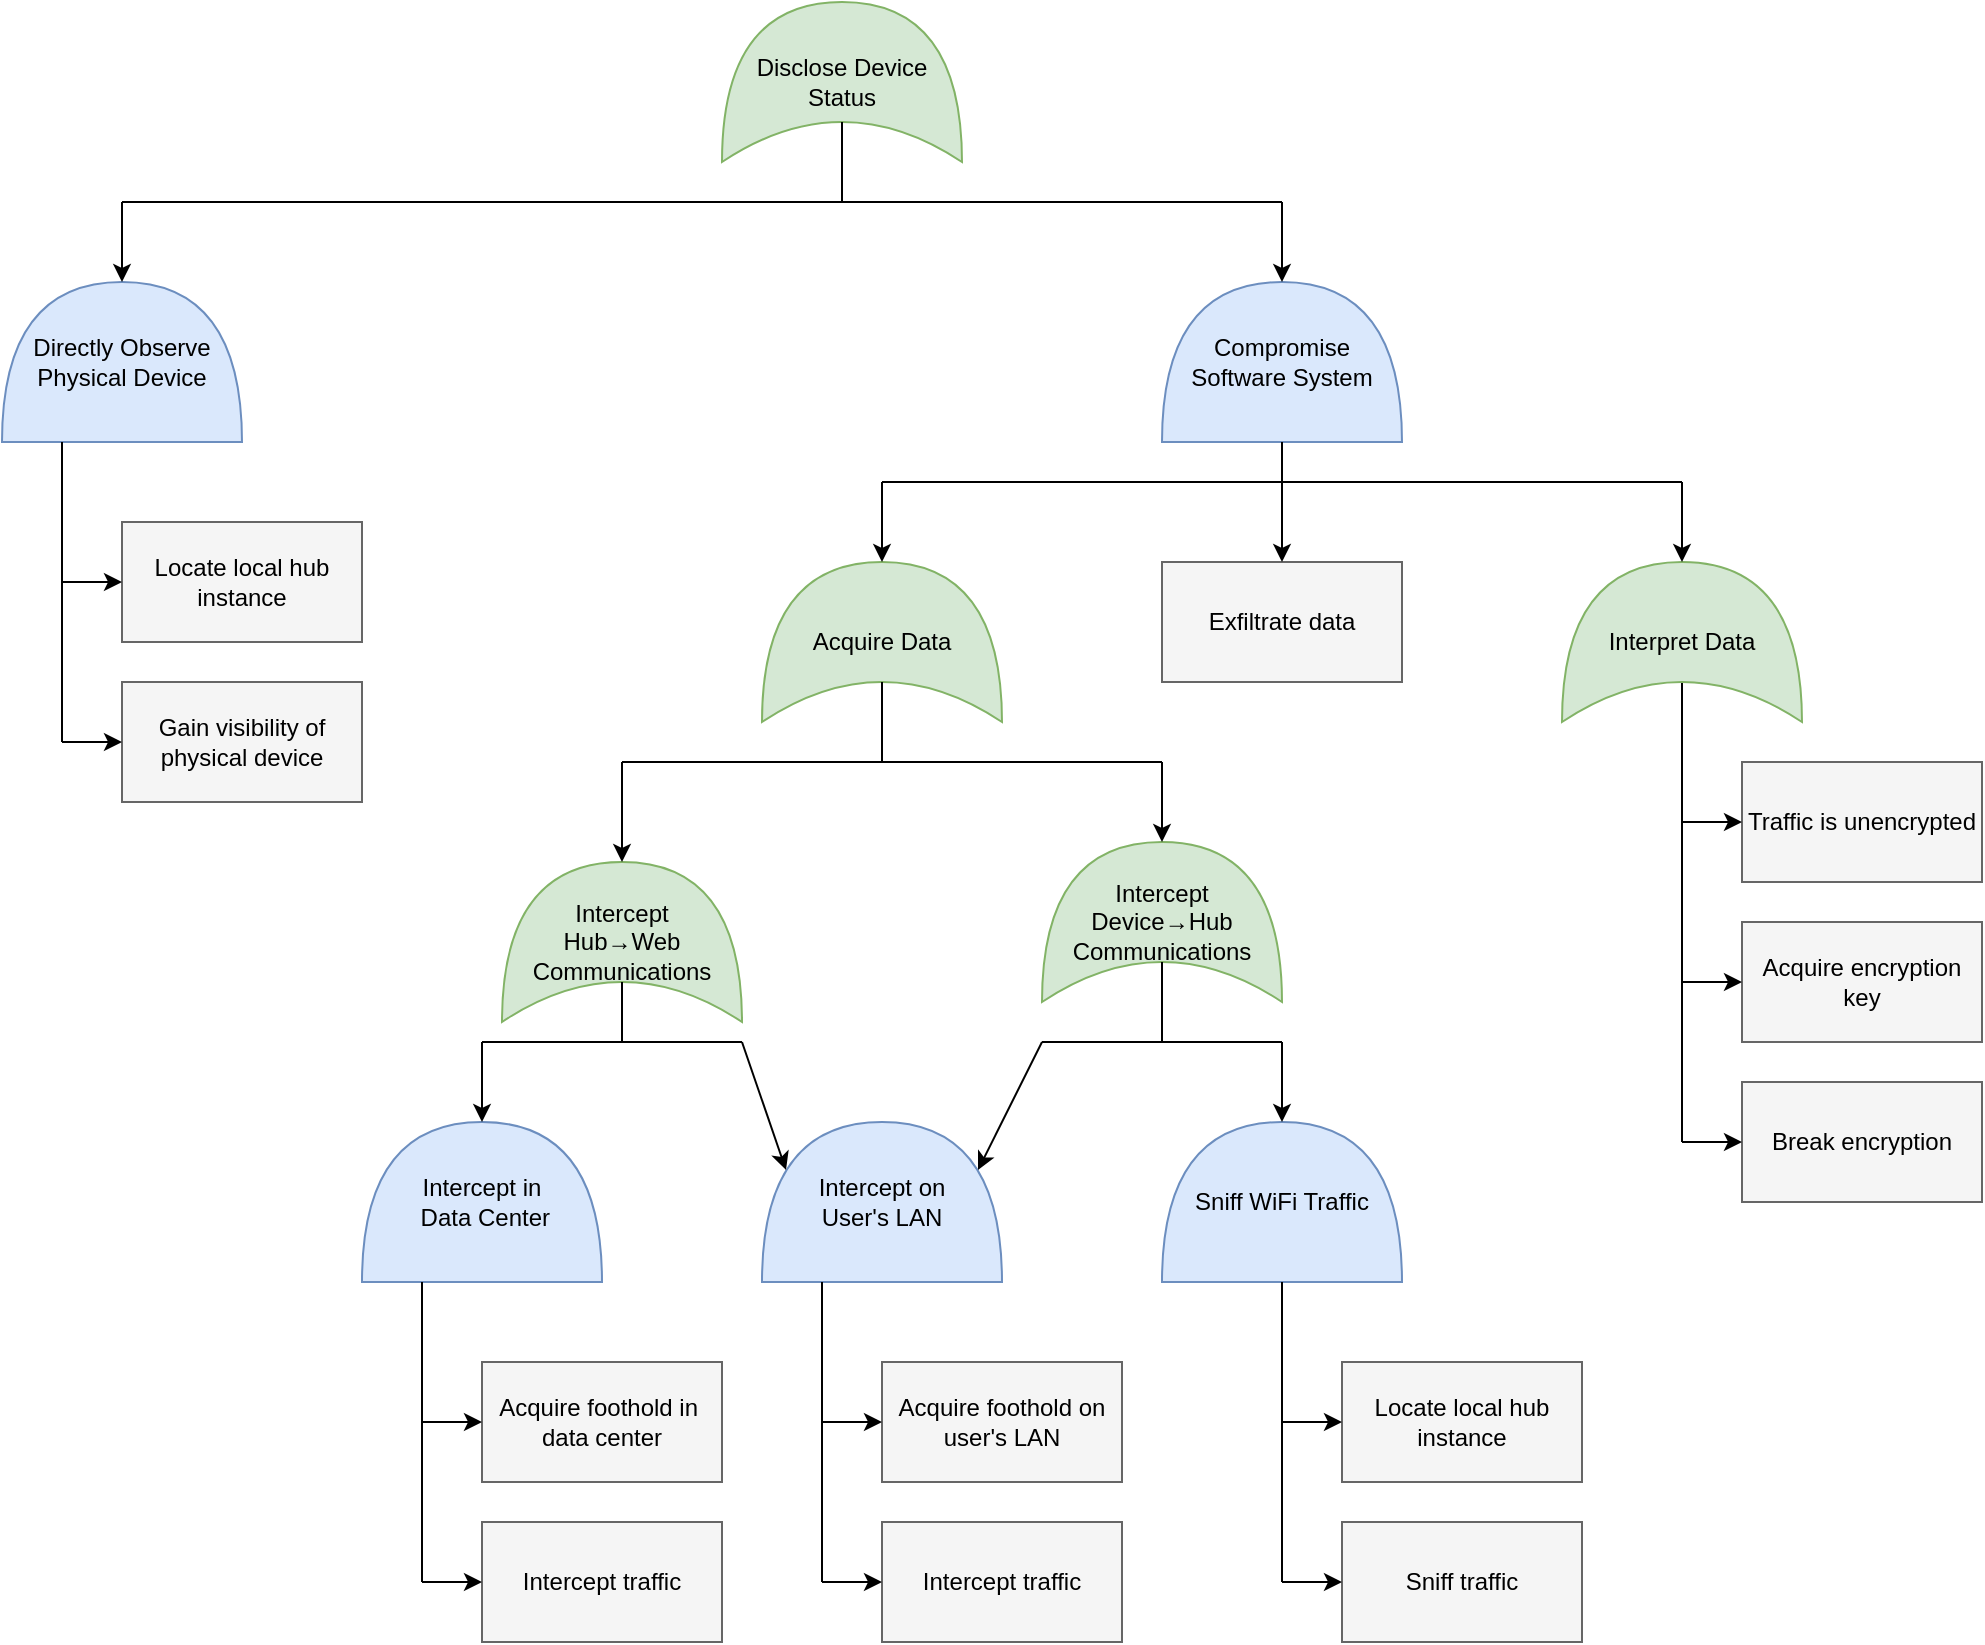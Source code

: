 <mxfile version="26.1.0">
  <diagram id="2neCZO1XrC8-IKCYFb0F" name="Page-1">
    <mxGraphModel dx="1622" dy="634" grid="1" gridSize="10" guides="1" tooltips="1" connect="1" arrows="1" fold="1" page="0" pageScale="1" pageWidth="850" pageHeight="1100" math="0" shadow="0">
      <root>
        <mxCell id="0" />
        <mxCell id="1" parent="0" />
        <mxCell id="PcCRDaLhkMDDwbh5B4F4-1" value="Disclose Device Status" style="shape=xor;whiteSpace=wrap;html=1;fillColor=#d5e8d4;strokeColor=#82b366;direction=north;" parent="1" vertex="1">
          <mxGeometry x="340" y="80" width="120" height="80" as="geometry" />
        </mxCell>
        <mxCell id="PcCRDaLhkMDDwbh5B4F4-4" value="" style="endArrow=none;html=1;entryX=0.25;entryY=0.5;entryDx=0;entryDy=0;entryPerimeter=0;" parent="1" target="PcCRDaLhkMDDwbh5B4F4-1" edge="1">
          <mxGeometry width="50" height="50" relative="1" as="geometry">
            <mxPoint x="400" y="180" as="sourcePoint" />
            <mxPoint x="370" y="180" as="targetPoint" />
          </mxGeometry>
        </mxCell>
        <mxCell id="PcCRDaLhkMDDwbh5B4F4-5" value="" style="endArrow=none;html=1;" parent="1" edge="1">
          <mxGeometry width="50" height="50" relative="1" as="geometry">
            <mxPoint x="40" y="180" as="sourcePoint" />
            <mxPoint x="620" y="180" as="targetPoint" />
          </mxGeometry>
        </mxCell>
        <mxCell id="PcCRDaLhkMDDwbh5B4F4-6" value="Directly Observe Physical Device" style="shape=or;whiteSpace=wrap;html=1;direction=north;fillColor=#dae8fc;strokeColor=#6c8ebf;" parent="1" vertex="1">
          <mxGeometry x="-20" y="220" width="120" height="80" as="geometry" />
        </mxCell>
        <mxCell id="PcCRDaLhkMDDwbh5B4F4-7" value="" style="endArrow=classic;html=1;fontColor=#FF3333;entryX=1;entryY=0.5;entryDx=0;entryDy=0;entryPerimeter=0;" parent="1" target="PcCRDaLhkMDDwbh5B4F4-6" edge="1">
          <mxGeometry width="50" height="50" relative="1" as="geometry">
            <mxPoint x="40" y="180" as="sourcePoint" />
            <mxPoint x="30" y="320" as="targetPoint" />
          </mxGeometry>
        </mxCell>
        <mxCell id="PcCRDaLhkMDDwbh5B4F4-8" value="Locate local hub instance" style="rounded=0;whiteSpace=wrap;html=1;fillColor=#f5f5f5;strokeColor=#666666;" parent="1" vertex="1">
          <mxGeometry x="40" y="340" width="120" height="60" as="geometry" />
        </mxCell>
        <mxCell id="PcCRDaLhkMDDwbh5B4F4-9" value="Gain visibility of physical device" style="rounded=0;whiteSpace=wrap;html=1;fillColor=#f5f5f5;strokeColor=#666666;" parent="1" vertex="1">
          <mxGeometry x="40" y="420" width="120" height="60" as="geometry" />
        </mxCell>
        <mxCell id="PcCRDaLhkMDDwbh5B4F4-10" value="" style="endArrow=none;html=1;entryX=0;entryY=0.25;entryDx=0;entryDy=0;entryPerimeter=0;" parent="1" target="PcCRDaLhkMDDwbh5B4F4-6" edge="1">
          <mxGeometry width="50" height="50" relative="1" as="geometry">
            <mxPoint x="10" y="450" as="sourcePoint" />
            <mxPoint y="310" as="targetPoint" />
          </mxGeometry>
        </mxCell>
        <mxCell id="PcCRDaLhkMDDwbh5B4F4-11" value="" style="endArrow=classic;html=1;fontColor=#FF3333;entryX=0;entryY=0.5;entryDx=0;entryDy=0;" parent="1" target="PcCRDaLhkMDDwbh5B4F4-8" edge="1">
          <mxGeometry width="50" height="50" relative="1" as="geometry">
            <mxPoint x="10" y="370" as="sourcePoint" />
            <mxPoint x="50" y="230.0" as="targetPoint" />
          </mxGeometry>
        </mxCell>
        <mxCell id="PcCRDaLhkMDDwbh5B4F4-12" value="" style="endArrow=classic;html=1;fontColor=#FF3333;entryX=0;entryY=0.5;entryDx=0;entryDy=0;" parent="1" target="PcCRDaLhkMDDwbh5B4F4-9" edge="1">
          <mxGeometry width="50" height="50" relative="1" as="geometry">
            <mxPoint x="10" y="450" as="sourcePoint" />
            <mxPoint x="50" y="380" as="targetPoint" />
          </mxGeometry>
        </mxCell>
        <mxCell id="PcCRDaLhkMDDwbh5B4F4-13" value="Intercept&lt;br&gt;Hub&lt;span class=&quot;js-about-item-abstr&quot;&gt;→&lt;/span&gt;Web Communications" style="shape=xor;whiteSpace=wrap;html=1;fillColor=#d5e8d4;strokeColor=#82b366;direction=north;" parent="1" vertex="1">
          <mxGeometry x="230" y="510" width="120" height="80" as="geometry" />
        </mxCell>
        <mxCell id="PcCRDaLhkMDDwbh5B4F4-14" value="Intercept&lt;br&gt;Device&lt;span class=&quot;js-about-item-abstr&quot;&gt;→Hub&lt;br&gt;&lt;/span&gt;Communications" style="shape=xor;whiteSpace=wrap;html=1;fillColor=#d5e8d4;strokeColor=#82b366;direction=north;" parent="1" vertex="1">
          <mxGeometry x="500" y="500" width="120" height="80" as="geometry" />
        </mxCell>
        <mxCell id="PcCRDaLhkMDDwbh5B4F4-16" value="Intercept on&lt;br&gt;User&#39;s LAN" style="shape=or;whiteSpace=wrap;html=1;direction=north;fillColor=#dae8fc;strokeColor=#6c8ebf;" parent="1" vertex="1">
          <mxGeometry x="360" y="640" width="120" height="80" as="geometry" />
        </mxCell>
        <mxCell id="PcCRDaLhkMDDwbh5B4F4-17" value="Intercept in&lt;br&gt;&amp;nbsp;Data Center" style="shape=or;whiteSpace=wrap;html=1;direction=north;fillColor=#dae8fc;strokeColor=#6c8ebf;" parent="1" vertex="1">
          <mxGeometry x="160" y="640" width="120" height="80" as="geometry" />
        </mxCell>
        <mxCell id="PcCRDaLhkMDDwbh5B4F4-19" value="Sniff WiFi Traffic" style="shape=or;whiteSpace=wrap;html=1;direction=north;fillColor=#dae8fc;strokeColor=#6c8ebf;" parent="1" vertex="1">
          <mxGeometry x="560" y="640" width="120" height="80" as="geometry" />
        </mxCell>
        <mxCell id="PcCRDaLhkMDDwbh5B4F4-20" value="" style="endArrow=classic;html=1;fontColor=#FF3333;entryX=1;entryY=0.5;entryDx=0;entryDy=0;entryPerimeter=0;" parent="1" target="PcCRDaLhkMDDwbh5B4F4-13" edge="1">
          <mxGeometry width="50" height="50" relative="1" as="geometry">
            <mxPoint x="290" y="460" as="sourcePoint" />
            <mxPoint x="-70" y="510.0" as="targetPoint" />
          </mxGeometry>
        </mxCell>
        <mxCell id="PcCRDaLhkMDDwbh5B4F4-21" value="" style="endArrow=classic;html=1;fontColor=#FF3333;entryX=1;entryY=0.5;entryDx=0;entryDy=0;entryPerimeter=0;" parent="1" target="PcCRDaLhkMDDwbh5B4F4-14" edge="1">
          <mxGeometry width="50" height="50" relative="1" as="geometry">
            <mxPoint x="560" y="460" as="sourcePoint" />
            <mxPoint x="-60" y="520.0" as="targetPoint" />
          </mxGeometry>
        </mxCell>
        <mxCell id="PcCRDaLhkMDDwbh5B4F4-22" value="" style="endArrow=none;html=1;entryX=0.25;entryY=0.5;entryDx=0;entryDy=0;entryPerimeter=0;" parent="1" target="PcCRDaLhkMDDwbh5B4F4-13" edge="1">
          <mxGeometry width="50" height="50" relative="1" as="geometry">
            <mxPoint x="290" y="600" as="sourcePoint" />
            <mxPoint x="240.0" y="590" as="targetPoint" />
          </mxGeometry>
        </mxCell>
        <mxCell id="PcCRDaLhkMDDwbh5B4F4-23" value="" style="endArrow=none;html=1;entryX=0.25;entryY=0.5;entryDx=0;entryDy=0;entryPerimeter=0;" parent="1" target="PcCRDaLhkMDDwbh5B4F4-14" edge="1">
          <mxGeometry width="50" height="50" relative="1" as="geometry">
            <mxPoint x="560" y="600" as="sourcePoint" />
            <mxPoint x="240.0" y="570" as="targetPoint" />
          </mxGeometry>
        </mxCell>
        <mxCell id="PcCRDaLhkMDDwbh5B4F4-24" value="" style="endArrow=none;html=1;" parent="1" edge="1">
          <mxGeometry width="50" height="50" relative="1" as="geometry">
            <mxPoint x="220" y="600" as="sourcePoint" />
            <mxPoint x="350" y="600" as="targetPoint" />
          </mxGeometry>
        </mxCell>
        <mxCell id="PcCRDaLhkMDDwbh5B4F4-25" value="" style="endArrow=none;html=1;" parent="1" edge="1">
          <mxGeometry width="50" height="50" relative="1" as="geometry">
            <mxPoint x="500" y="600" as="sourcePoint" />
            <mxPoint x="620" y="600" as="targetPoint" />
          </mxGeometry>
        </mxCell>
        <mxCell id="PcCRDaLhkMDDwbh5B4F4-28" value="" style="endArrow=classic;html=1;fontColor=#FF3333;entryX=0.7;entryY=0.9;entryDx=0;entryDy=0;entryPerimeter=0;" parent="1" target="PcCRDaLhkMDDwbh5B4F4-16" edge="1">
          <mxGeometry width="50" height="50" relative="1" as="geometry">
            <mxPoint x="500" y="600" as="sourcePoint" />
            <mxPoint x="510" y="664" as="targetPoint" />
          </mxGeometry>
        </mxCell>
        <mxCell id="PcCRDaLhkMDDwbh5B4F4-29" value="" style="endArrow=classic;html=1;fontColor=#FF3333;entryX=1;entryY=0.5;entryDx=0;entryDy=0;entryPerimeter=0;" parent="1" target="PcCRDaLhkMDDwbh5B4F4-19" edge="1">
          <mxGeometry width="50" height="50" relative="1" as="geometry">
            <mxPoint x="620" y="600" as="sourcePoint" />
            <mxPoint x="180" y="670" as="targetPoint" />
          </mxGeometry>
        </mxCell>
        <mxCell id="p0aZqe9GGIDoehT3jHg7-1" value="Acquire foothold on user&#39;s LAN" style="rounded=0;whiteSpace=wrap;html=1;fillColor=#f5f5f5;strokeColor=#666666;" parent="1" vertex="1">
          <mxGeometry x="420" y="760" width="120" height="60" as="geometry" />
        </mxCell>
        <mxCell id="p0aZqe9GGIDoehT3jHg7-2" value="Intercept traffic" style="rounded=0;whiteSpace=wrap;html=1;fillColor=#f5f5f5;strokeColor=#666666;" parent="1" vertex="1">
          <mxGeometry x="420" y="840" width="120" height="60" as="geometry" />
        </mxCell>
        <mxCell id="p0aZqe9GGIDoehT3jHg7-3" value="" style="endArrow=none;html=1;entryX=0;entryY=0.25;entryDx=0;entryDy=0;entryPerimeter=0;" parent="1" target="PcCRDaLhkMDDwbh5B4F4-16" edge="1">
          <mxGeometry width="50" height="50" relative="1" as="geometry">
            <mxPoint x="390" y="870" as="sourcePoint" />
            <mxPoint x="390" y="720" as="targetPoint" />
          </mxGeometry>
        </mxCell>
        <mxCell id="p0aZqe9GGIDoehT3jHg7-4" value="" style="endArrow=classic;html=1;fontColor=#FF3333;entryX=0;entryY=0.5;entryDx=0;entryDy=0;" parent="1" target="p0aZqe9GGIDoehT3jHg7-1" edge="1">
          <mxGeometry width="50" height="50" relative="1" as="geometry">
            <mxPoint x="390" y="790" as="sourcePoint" />
            <mxPoint x="430" y="650.0" as="targetPoint" />
          </mxGeometry>
        </mxCell>
        <mxCell id="p0aZqe9GGIDoehT3jHg7-5" value="" style="endArrow=classic;html=1;fontColor=#FF3333;entryX=0;entryY=0.5;entryDx=0;entryDy=0;" parent="1" target="p0aZqe9GGIDoehT3jHg7-2" edge="1">
          <mxGeometry width="50" height="50" relative="1" as="geometry">
            <mxPoint x="390" y="870" as="sourcePoint" />
            <mxPoint x="430" y="800" as="targetPoint" />
          </mxGeometry>
        </mxCell>
        <mxCell id="p0aZqe9GGIDoehT3jHg7-6" value="Acquire foothold in&amp;nbsp; data center" style="rounded=0;whiteSpace=wrap;html=1;fillColor=#f5f5f5;strokeColor=#666666;" parent="1" vertex="1">
          <mxGeometry x="220" y="760" width="120" height="60" as="geometry" />
        </mxCell>
        <mxCell id="p0aZqe9GGIDoehT3jHg7-7" value="Intercept traffic" style="rounded=0;whiteSpace=wrap;html=1;fillColor=#f5f5f5;strokeColor=#666666;" parent="1" vertex="1">
          <mxGeometry x="220" y="840" width="120" height="60" as="geometry" />
        </mxCell>
        <mxCell id="p0aZqe9GGIDoehT3jHg7-8" value="" style="endArrow=none;html=1;entryX=0;entryY=0.25;entryDx=0;entryDy=0;entryPerimeter=0;" parent="1" target="PcCRDaLhkMDDwbh5B4F4-17" edge="1">
          <mxGeometry width="50" height="50" relative="1" as="geometry">
            <mxPoint x="190" y="870" as="sourcePoint" />
            <mxPoint x="190" y="720" as="targetPoint" />
          </mxGeometry>
        </mxCell>
        <mxCell id="p0aZqe9GGIDoehT3jHg7-9" value="" style="endArrow=classic;html=1;fontColor=#FF3333;entryX=0;entryY=0.5;entryDx=0;entryDy=0;" parent="1" target="p0aZqe9GGIDoehT3jHg7-6" edge="1">
          <mxGeometry width="50" height="50" relative="1" as="geometry">
            <mxPoint x="190" y="790" as="sourcePoint" />
            <mxPoint x="230" y="650.0" as="targetPoint" />
          </mxGeometry>
        </mxCell>
        <mxCell id="p0aZqe9GGIDoehT3jHg7-10" value="" style="endArrow=classic;html=1;fontColor=#FF3333;entryX=0;entryY=0.5;entryDx=0;entryDy=0;" parent="1" target="p0aZqe9GGIDoehT3jHg7-7" edge="1">
          <mxGeometry width="50" height="50" relative="1" as="geometry">
            <mxPoint x="190" y="870" as="sourcePoint" />
            <mxPoint x="230" y="800" as="targetPoint" />
          </mxGeometry>
        </mxCell>
        <mxCell id="p0aZqe9GGIDoehT3jHg7-16" value="Traffic is unencrypted" style="rounded=0;whiteSpace=wrap;html=1;fillColor=#f5f5f5;strokeColor=#666666;" parent="1" vertex="1">
          <mxGeometry x="850" y="460" width="120" height="60" as="geometry" />
        </mxCell>
        <mxCell id="p0aZqe9GGIDoehT3jHg7-17" value="Acquire encryption key" style="rounded=0;whiteSpace=wrap;html=1;fillColor=#f5f5f5;strokeColor=#666666;" parent="1" vertex="1">
          <mxGeometry x="850" y="540" width="120" height="60" as="geometry" />
        </mxCell>
        <mxCell id="p0aZqe9GGIDoehT3jHg7-18" value="" style="endArrow=none;html=1;entryX=0.25;entryY=0.5;entryDx=0;entryDy=0;entryPerimeter=0;" parent="1" target="p0aZqe9GGIDoehT3jHg7-27" edge="1">
          <mxGeometry width="50" height="50" relative="1" as="geometry">
            <mxPoint x="820" y="650" as="sourcePoint" />
            <mxPoint x="820" y="420" as="targetPoint" />
          </mxGeometry>
        </mxCell>
        <mxCell id="p0aZqe9GGIDoehT3jHg7-19" value="" style="endArrow=classic;html=1;fontColor=#FF3333;entryX=0;entryY=0.5;entryDx=0;entryDy=0;" parent="1" target="p0aZqe9GGIDoehT3jHg7-16" edge="1">
          <mxGeometry width="50" height="50" relative="1" as="geometry">
            <mxPoint x="820" y="490" as="sourcePoint" />
            <mxPoint x="860" y="350.0" as="targetPoint" />
          </mxGeometry>
        </mxCell>
        <mxCell id="p0aZqe9GGIDoehT3jHg7-20" value="" style="endArrow=classic;html=1;fontColor=#FF3333;entryX=0;entryY=0.5;entryDx=0;entryDy=0;" parent="1" target="p0aZqe9GGIDoehT3jHg7-17" edge="1">
          <mxGeometry width="50" height="50" relative="1" as="geometry">
            <mxPoint x="820" y="570" as="sourcePoint" />
            <mxPoint x="860" y="500" as="targetPoint" />
          </mxGeometry>
        </mxCell>
        <mxCell id="p0aZqe9GGIDoehT3jHg7-24" value="Compromise&lt;br&gt;Software System" style="shape=or;whiteSpace=wrap;html=1;direction=north;fillColor=#dae8fc;strokeColor=#6c8ebf;" parent="1" vertex="1">
          <mxGeometry x="560" y="220" width="120" height="80" as="geometry" />
        </mxCell>
        <mxCell id="p0aZqe9GGIDoehT3jHg7-25" value="Acquire Data" style="shape=xor;whiteSpace=wrap;html=1;fillColor=#d5e8d4;strokeColor=#82b366;direction=north;" parent="1" vertex="1">
          <mxGeometry x="360" y="360" width="120" height="80" as="geometry" />
        </mxCell>
        <mxCell id="p0aZqe9GGIDoehT3jHg7-26" value="Exfiltrate data" style="rounded=0;whiteSpace=wrap;html=1;fillColor=#f5f5f5;strokeColor=#666666;" parent="1" vertex="1">
          <mxGeometry x="560" y="360" width="120" height="60" as="geometry" />
        </mxCell>
        <mxCell id="p0aZqe9GGIDoehT3jHg7-27" value="Interpret Data" style="shape=xor;whiteSpace=wrap;html=1;fillColor=#d5e8d4;strokeColor=#82b366;direction=north;" parent="1" vertex="1">
          <mxGeometry x="760" y="360" width="120" height="80" as="geometry" />
        </mxCell>
        <mxCell id="p0aZqe9GGIDoehT3jHg7-28" value="" style="endArrow=none;html=1;" parent="1" edge="1">
          <mxGeometry width="50" height="50" relative="1" as="geometry">
            <mxPoint x="290" y="460" as="sourcePoint" />
            <mxPoint x="560" y="460" as="targetPoint" />
          </mxGeometry>
        </mxCell>
        <mxCell id="p0aZqe9GGIDoehT3jHg7-29" value="" style="endArrow=classic;html=1;fontColor=#FF3333;entryX=0.7;entryY=0.1;entryDx=0;entryDy=0;entryPerimeter=0;" parent="1" target="PcCRDaLhkMDDwbh5B4F4-16" edge="1">
          <mxGeometry width="50" height="50" relative="1" as="geometry">
            <mxPoint x="350" y="600" as="sourcePoint" />
            <mxPoint x="560" y="650" as="targetPoint" />
          </mxGeometry>
        </mxCell>
        <mxCell id="p0aZqe9GGIDoehT3jHg7-30" value="" style="endArrow=classic;html=1;fontColor=#FF3333;entryX=1;entryY=0.5;entryDx=0;entryDy=0;entryPerimeter=0;" parent="1" target="PcCRDaLhkMDDwbh5B4F4-17" edge="1">
          <mxGeometry width="50" height="50" relative="1" as="geometry">
            <mxPoint x="220" y="600" as="sourcePoint" />
            <mxPoint x="382" y="674" as="targetPoint" />
          </mxGeometry>
        </mxCell>
        <mxCell id="p0aZqe9GGIDoehT3jHg7-31" value="" style="endArrow=none;html=1;entryX=0.25;entryY=0.5;entryDx=0;entryDy=0;entryPerimeter=0;" parent="1" target="p0aZqe9GGIDoehT3jHg7-25" edge="1">
          <mxGeometry width="50" height="50" relative="1" as="geometry">
            <mxPoint x="420" y="460" as="sourcePoint" />
            <mxPoint x="340" y="150" as="targetPoint" />
          </mxGeometry>
        </mxCell>
        <mxCell id="p0aZqe9GGIDoehT3jHg7-32" value="" style="endArrow=classic;html=1;fontColor=#FF3333;entryX=1;entryY=0.5;entryDx=0;entryDy=0;entryPerimeter=0;" parent="1" target="p0aZqe9GGIDoehT3jHg7-24" edge="1">
          <mxGeometry width="50" height="50" relative="1" as="geometry">
            <mxPoint x="620" y="180" as="sourcePoint" />
            <mxPoint x="50" y="230" as="targetPoint" />
          </mxGeometry>
        </mxCell>
        <mxCell id="p0aZqe9GGIDoehT3jHg7-34" value="" style="endArrow=none;html=1;exitX=0;exitY=0.5;exitDx=0;exitDy=0;exitPerimeter=0;" parent="1" source="p0aZqe9GGIDoehT3jHg7-24" edge="1">
          <mxGeometry width="50" height="50" relative="1" as="geometry">
            <mxPoint x="410" y="190" as="sourcePoint" />
            <mxPoint x="620" y="320" as="targetPoint" />
          </mxGeometry>
        </mxCell>
        <mxCell id="p0aZqe9GGIDoehT3jHg7-35" value="" style="endArrow=none;html=1;" parent="1" edge="1">
          <mxGeometry width="50" height="50" relative="1" as="geometry">
            <mxPoint x="420" y="320" as="sourcePoint" />
            <mxPoint x="820" y="320" as="targetPoint" />
          </mxGeometry>
        </mxCell>
        <mxCell id="p0aZqe9GGIDoehT3jHg7-36" value="" style="endArrow=classic;html=1;fontColor=#FF3333;entryX=1;entryY=0.5;entryDx=0;entryDy=0;entryPerimeter=0;" parent="1" target="p0aZqe9GGIDoehT3jHg7-25" edge="1">
          <mxGeometry width="50" height="50" relative="1" as="geometry">
            <mxPoint x="420" y="320" as="sourcePoint" />
            <mxPoint x="419" y="360" as="targetPoint" />
          </mxGeometry>
        </mxCell>
        <mxCell id="p0aZqe9GGIDoehT3jHg7-37" value="" style="endArrow=classic;html=1;fontColor=#FF3333;entryX=0.5;entryY=0;entryDx=0;entryDy=0;" parent="1" target="p0aZqe9GGIDoehT3jHg7-26" edge="1">
          <mxGeometry width="50" height="50" relative="1" as="geometry">
            <mxPoint x="620" y="320" as="sourcePoint" />
            <mxPoint x="620" y="360" as="targetPoint" />
          </mxGeometry>
        </mxCell>
        <mxCell id="p0aZqe9GGIDoehT3jHg7-38" value="" style="endArrow=classic;html=1;fontColor=#FF3333;entryX=0.5;entryY=0;entryDx=0;entryDy=0;" parent="1" edge="1">
          <mxGeometry width="50" height="50" relative="1" as="geometry">
            <mxPoint x="820" y="320" as="sourcePoint" />
            <mxPoint x="820" y="360" as="targetPoint" />
          </mxGeometry>
        </mxCell>
        <mxCell id="p0aZqe9GGIDoehT3jHg7-40" value="Locate local hub instance" style="rounded=0;whiteSpace=wrap;html=1;fillColor=#f5f5f5;strokeColor=#666666;" parent="1" vertex="1">
          <mxGeometry x="650" y="760" width="120" height="60" as="geometry" />
        </mxCell>
        <mxCell id="p0aZqe9GGIDoehT3jHg7-41" value="Sniff traffic" style="rounded=0;whiteSpace=wrap;html=1;fillColor=#f5f5f5;strokeColor=#666666;" parent="1" vertex="1">
          <mxGeometry x="650" y="840" width="120" height="60" as="geometry" />
        </mxCell>
        <mxCell id="p0aZqe9GGIDoehT3jHg7-42" value="" style="endArrow=none;html=1;entryX=0;entryY=0.5;entryDx=0;entryDy=0;entryPerimeter=0;" parent="1" target="PcCRDaLhkMDDwbh5B4F4-19" edge="1">
          <mxGeometry width="50" height="50" relative="1" as="geometry">
            <mxPoint x="620" y="870" as="sourcePoint" />
            <mxPoint x="620" y="720" as="targetPoint" />
          </mxGeometry>
        </mxCell>
        <mxCell id="p0aZqe9GGIDoehT3jHg7-43" value="" style="endArrow=classic;html=1;fontColor=#FF3333;entryX=0;entryY=0.5;entryDx=0;entryDy=0;" parent="1" target="p0aZqe9GGIDoehT3jHg7-40" edge="1">
          <mxGeometry width="50" height="50" relative="1" as="geometry">
            <mxPoint x="620" y="790" as="sourcePoint" />
            <mxPoint x="660" y="650.0" as="targetPoint" />
          </mxGeometry>
        </mxCell>
        <mxCell id="p0aZqe9GGIDoehT3jHg7-44" value="" style="endArrow=classic;html=1;fontColor=#FF3333;entryX=0;entryY=0.5;entryDx=0;entryDy=0;" parent="1" target="p0aZqe9GGIDoehT3jHg7-41" edge="1">
          <mxGeometry width="50" height="50" relative="1" as="geometry">
            <mxPoint x="620" y="870" as="sourcePoint" />
            <mxPoint x="660" y="800" as="targetPoint" />
          </mxGeometry>
        </mxCell>
        <mxCell id="1jrXe7ff0vqTbim6INDc-1" value="Break encryption" style="rounded=0;whiteSpace=wrap;html=1;fillColor=#f5f5f5;strokeColor=#666666;" parent="1" vertex="1">
          <mxGeometry x="850" y="620" width="120" height="60" as="geometry" />
        </mxCell>
        <mxCell id="1jrXe7ff0vqTbim6INDc-2" value="" style="endArrow=classic;html=1;fontColor=#FF3333;entryX=0;entryY=0.5;entryDx=0;entryDy=0;" parent="1" target="1jrXe7ff0vqTbim6INDc-1" edge="1">
          <mxGeometry width="50" height="50" relative="1" as="geometry">
            <mxPoint x="820" y="650" as="sourcePoint" />
            <mxPoint x="860" y="580" as="targetPoint" />
          </mxGeometry>
        </mxCell>
      </root>
    </mxGraphModel>
  </diagram>
</mxfile>
